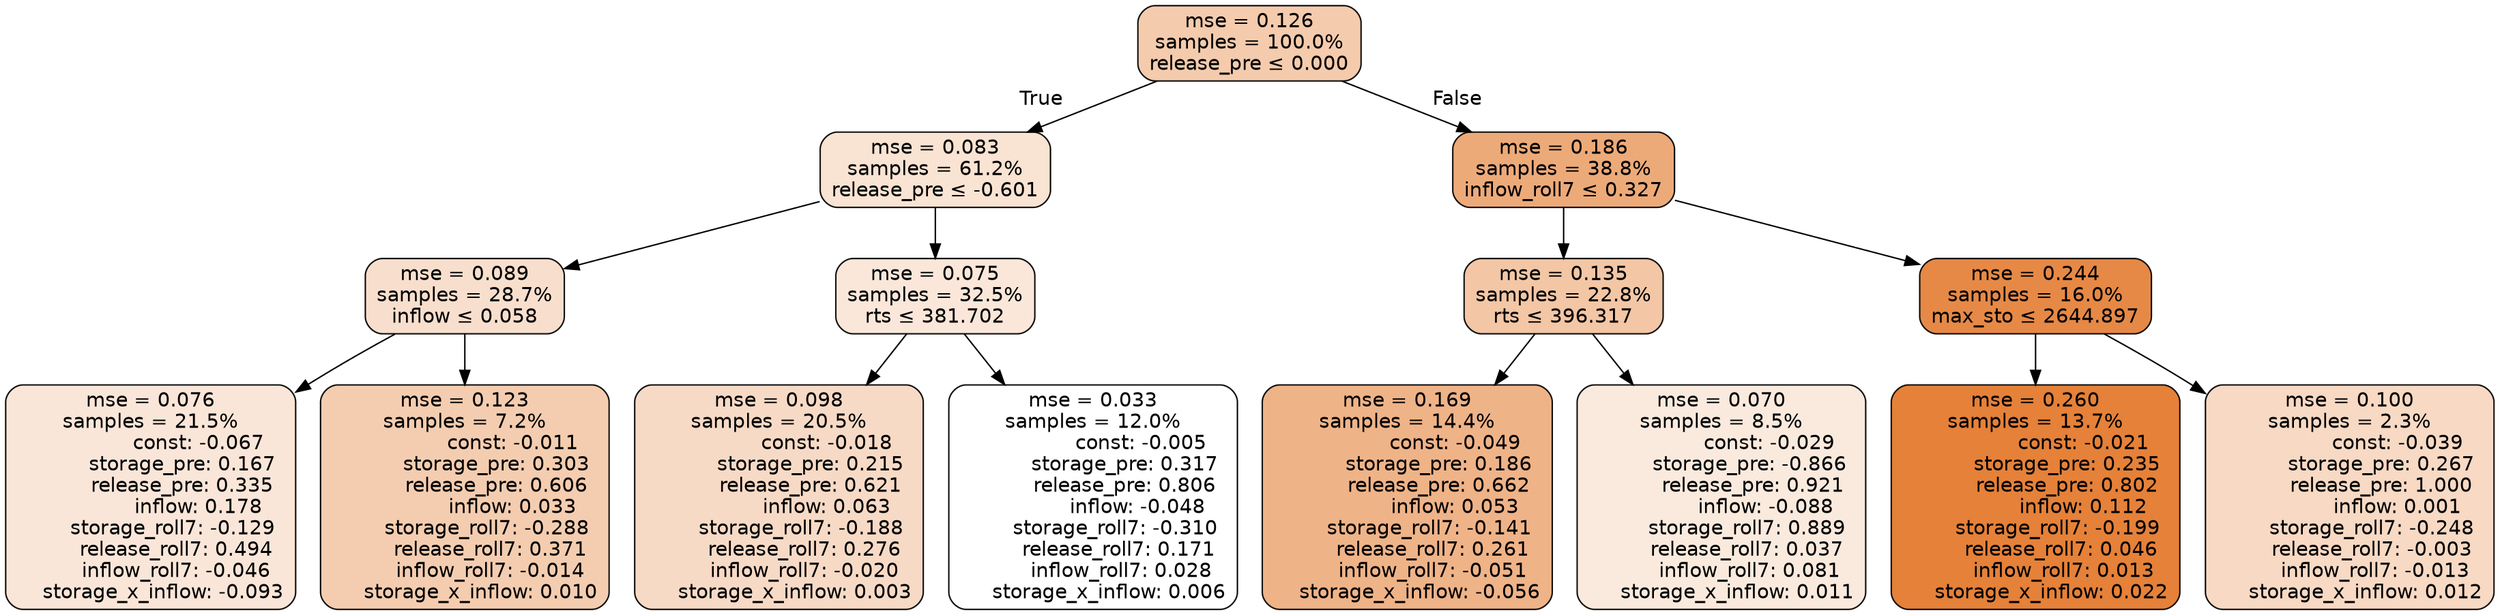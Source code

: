 digraph tree {
bgcolor="transparent"
node [shape=rectangle, style="filled, rounded", color="black", fontname=helvetica] ;
edge [fontname=helvetica] ;
	"0" [label="mse = 0.126
samples = 100.0%
release_pre &le; 0.000", fillcolor="#f4cbad"]
	"1" [label="mse = 0.083
samples = 61.2%
release_pre &le; -0.601", fillcolor="#f9e3d3"]
	"2" [label="mse = 0.089
samples = 28.7%
inflow &le; 0.058", fillcolor="#f8dfcd"]
	"3" [label="mse = 0.076
samples = 21.5%
               const: -0.067
          storage_pre: 0.167
          release_pre: 0.335
               inflow: 0.178
       storage_roll7: -0.129
        release_roll7: 0.494
        inflow_roll7: -0.046
    storage_x_inflow: -0.093", fillcolor="#fae6d9"]
	"4" [label="mse = 0.123
samples = 7.2%
               const: -0.011
          storage_pre: 0.303
          release_pre: 0.606
               inflow: 0.033
       storage_roll7: -0.288
        release_roll7: 0.371
        inflow_roll7: -0.014
     storage_x_inflow: 0.010", fillcolor="#f4cdb0"]
	"5" [label="mse = 0.075
samples = 32.5%
rts &le; 381.702", fillcolor="#fae7da"]
	"6" [label="mse = 0.098
samples = 20.5%
               const: -0.018
          storage_pre: 0.215
          release_pre: 0.621
               inflow: 0.063
       storage_roll7: -0.188
        release_roll7: 0.276
        inflow_roll7: -0.020
     storage_x_inflow: 0.003", fillcolor="#f7dac6"]
	"7" [label="mse = 0.033
samples = 12.0%
               const: -0.005
          storage_pre: 0.317
          release_pre: 0.806
              inflow: -0.048
       storage_roll7: -0.310
        release_roll7: 0.171
         inflow_roll7: 0.028
     storage_x_inflow: 0.006", fillcolor="#ffffff"]
	"8" [label="mse = 0.186
samples = 38.8%
inflow_roll7 &le; 0.327", fillcolor="#edaa79"]
	"9" [label="mse = 0.135
samples = 22.8%
rts &le; 396.317", fillcolor="#f3c6a5"]
	"10" [label="mse = 0.169
samples = 14.4%
               const: -0.049
          storage_pre: 0.186
          release_pre: 0.662
               inflow: 0.053
       storage_roll7: -0.141
        release_roll7: 0.261
        inflow_roll7: -0.051
    storage_x_inflow: -0.056", fillcolor="#efb388"]
	"11" [label="mse = 0.070
samples = 8.5%
               const: -0.029
         storage_pre: -0.866
          release_pre: 0.921
              inflow: -0.088
        storage_roll7: 0.889
        release_roll7: 0.037
         inflow_roll7: 0.081
     storage_x_inflow: 0.011", fillcolor="#faeade"]
	"12" [label="mse = 0.244
samples = 16.0%
max_sto &le; 2644.897", fillcolor="#e68946"]
	"13" [label="mse = 0.260
samples = 13.7%
               const: -0.021
          storage_pre: 0.235
          release_pre: 0.802
               inflow: 0.112
       storage_roll7: -0.199
        release_roll7: 0.046
         inflow_roll7: 0.013
     storage_x_inflow: 0.022", fillcolor="#e58139"]
	"14" [label="mse = 0.100
samples = 2.3%
               const: -0.039
          storage_pre: 0.267
          release_pre: 1.000
               inflow: 0.001
       storage_roll7: -0.248
       release_roll7: -0.003
        inflow_roll7: -0.013
     storage_x_inflow: 0.012", fillcolor="#f7d9c4"]

	"0" -> "1" [labeldistance=2.5, labelangle=45, headlabel="True"]
	"1" -> "2"
	"2" -> "3"
	"2" -> "4"
	"1" -> "5"
	"5" -> "6"
	"5" -> "7"
	"0" -> "8" [labeldistance=2.5, labelangle=-45, headlabel="False"]
	"8" -> "9"
	"9" -> "10"
	"9" -> "11"
	"8" -> "12"
	"12" -> "13"
	"12" -> "14"
}